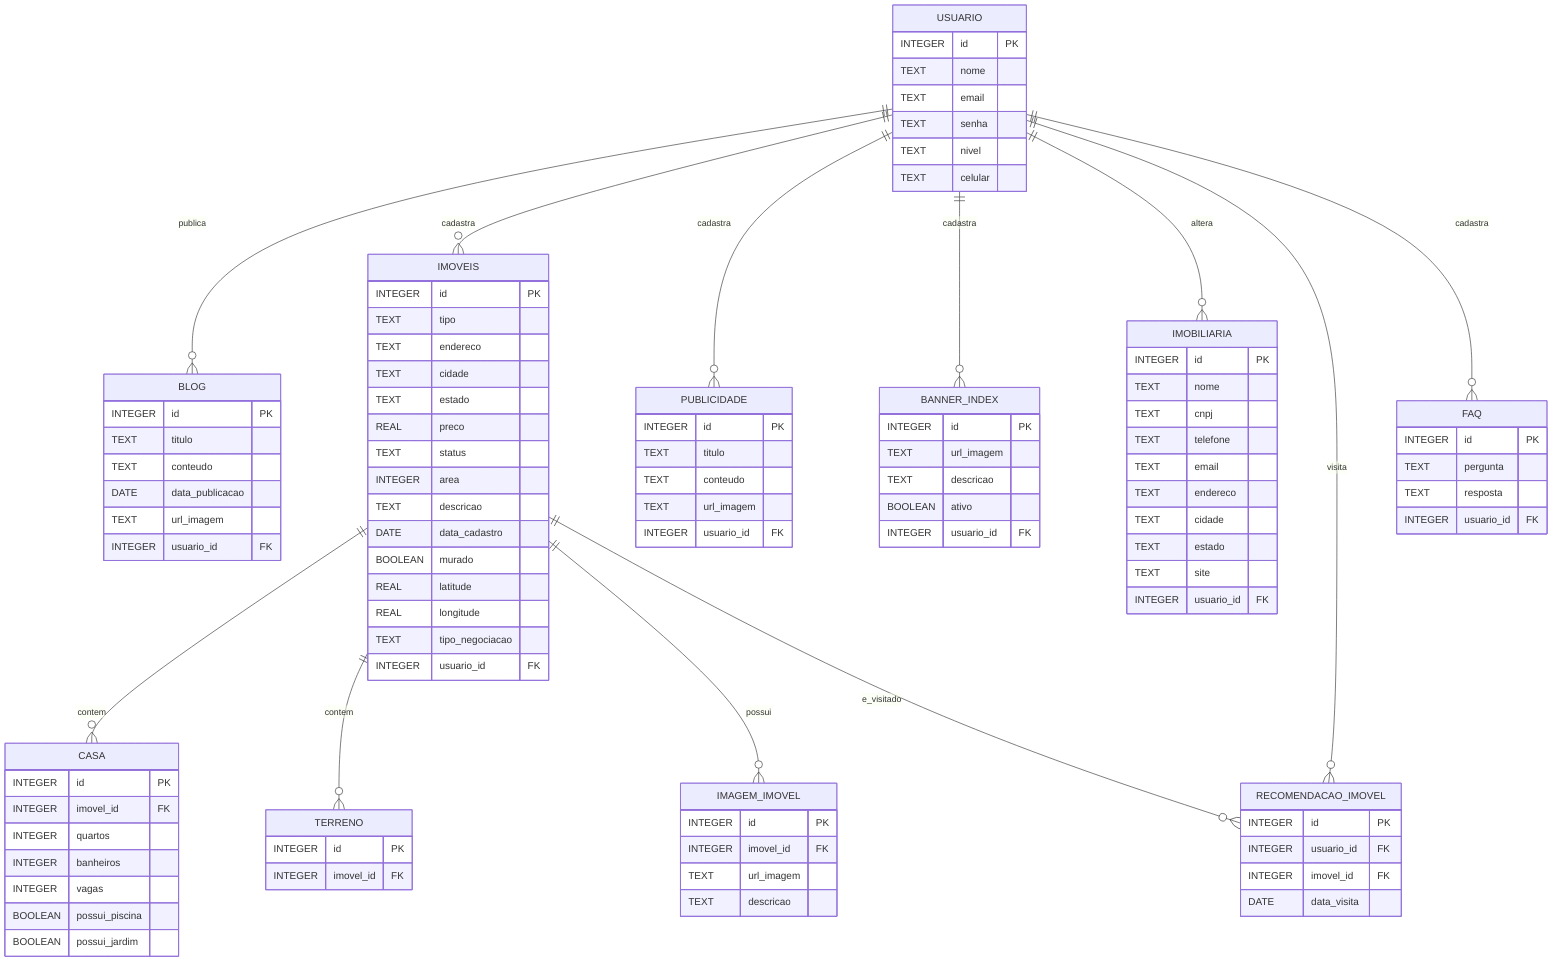 %% Diagrama ER dos imóveis

%% Apenas usuários com nivel 'administrador' podem cadastrar notícias, imóveis, publicidade, imagens no banner, alterar os dados da imobiliária e gravar perguntas/respostas na FAQ.
erDiagram
IMOBILIARIA {
  INTEGER id PK
  TEXT nome
  TEXT cnpj
  TEXT telefone
  TEXT email
  TEXT endereco
  TEXT cidade
  TEXT estado
  TEXT site
  INTEGER usuario_id FK
}
IMOVEIS {
  INTEGER id PK
  TEXT tipo
  TEXT endereco
  TEXT cidade
  TEXT estado
  REAL preco
  TEXT status
  INTEGER area
  TEXT descricao
  DATE data_cadastro
  BOOLEAN murado
  REAL latitude
  REAL longitude
  TEXT tipo_negociacao
  INTEGER usuario_id FK
}
CASA {
  INTEGER id PK
  INTEGER imovel_id FK
  INTEGER quartos
  INTEGER banheiros
  INTEGER vagas
  BOOLEAN possui_piscina
  BOOLEAN possui_jardim
}
TERRENO {
  INTEGER id PK
  INTEGER imovel_id FK
}
USUARIO {
  INTEGER id PK
  TEXT nome
  TEXT email
  TEXT senha
  TEXT nivel
  TEXT celular
}
BLOG {
  INTEGER id PK
  TEXT titulo
  TEXT conteudo
  DATE data_publicacao
  TEXT url_imagem
  INTEGER usuario_id FK
}
PUBLICIDADE {
  INTEGER id PK
  TEXT titulo
  TEXT conteudo
  TEXT url_imagem
  INTEGER usuario_id FK
}
IMAGEM_IMOVEL {
  INTEGER id PK
  INTEGER imovel_id FK
  TEXT url_imagem
  TEXT descricao
}
BANNER_INDEX {
  INTEGER id PK
  TEXT url_imagem
  TEXT descricao
  BOOLEAN ativo
  INTEGER usuario_id FK
}
RECOMENDACAO_IMOVEL {
  INTEGER id PK
  INTEGER usuario_id FK
  INTEGER imovel_id FK
  DATE data_visita
}
FAQ {
  INTEGER id PK
  TEXT pergunta
  TEXT resposta
  INTEGER usuario_id FK
}
USUARIO ||--o{ BLOG : publica
USUARIO ||--o{ IMOVEIS : cadastra
USUARIO ||--o{ PUBLICIDADE : cadastra
USUARIO ||--o{ BANNER_INDEX : cadastra
USUARIO ||--o{ IMOBILIARIA : altera
USUARIO ||--o{ RECOMENDACAO_IMOVEL : visita
USUARIO ||--o{ FAQ : cadastra
IMOVEIS ||--o{ CASA : contem
IMOVEIS ||--o{ TERRENO : contem
IMOVEIS ||--o{ IMAGEM_IMOVEL : possui
IMOVEIS ||--o{ RECOMENDACAO_IMOVEL : e_visitado